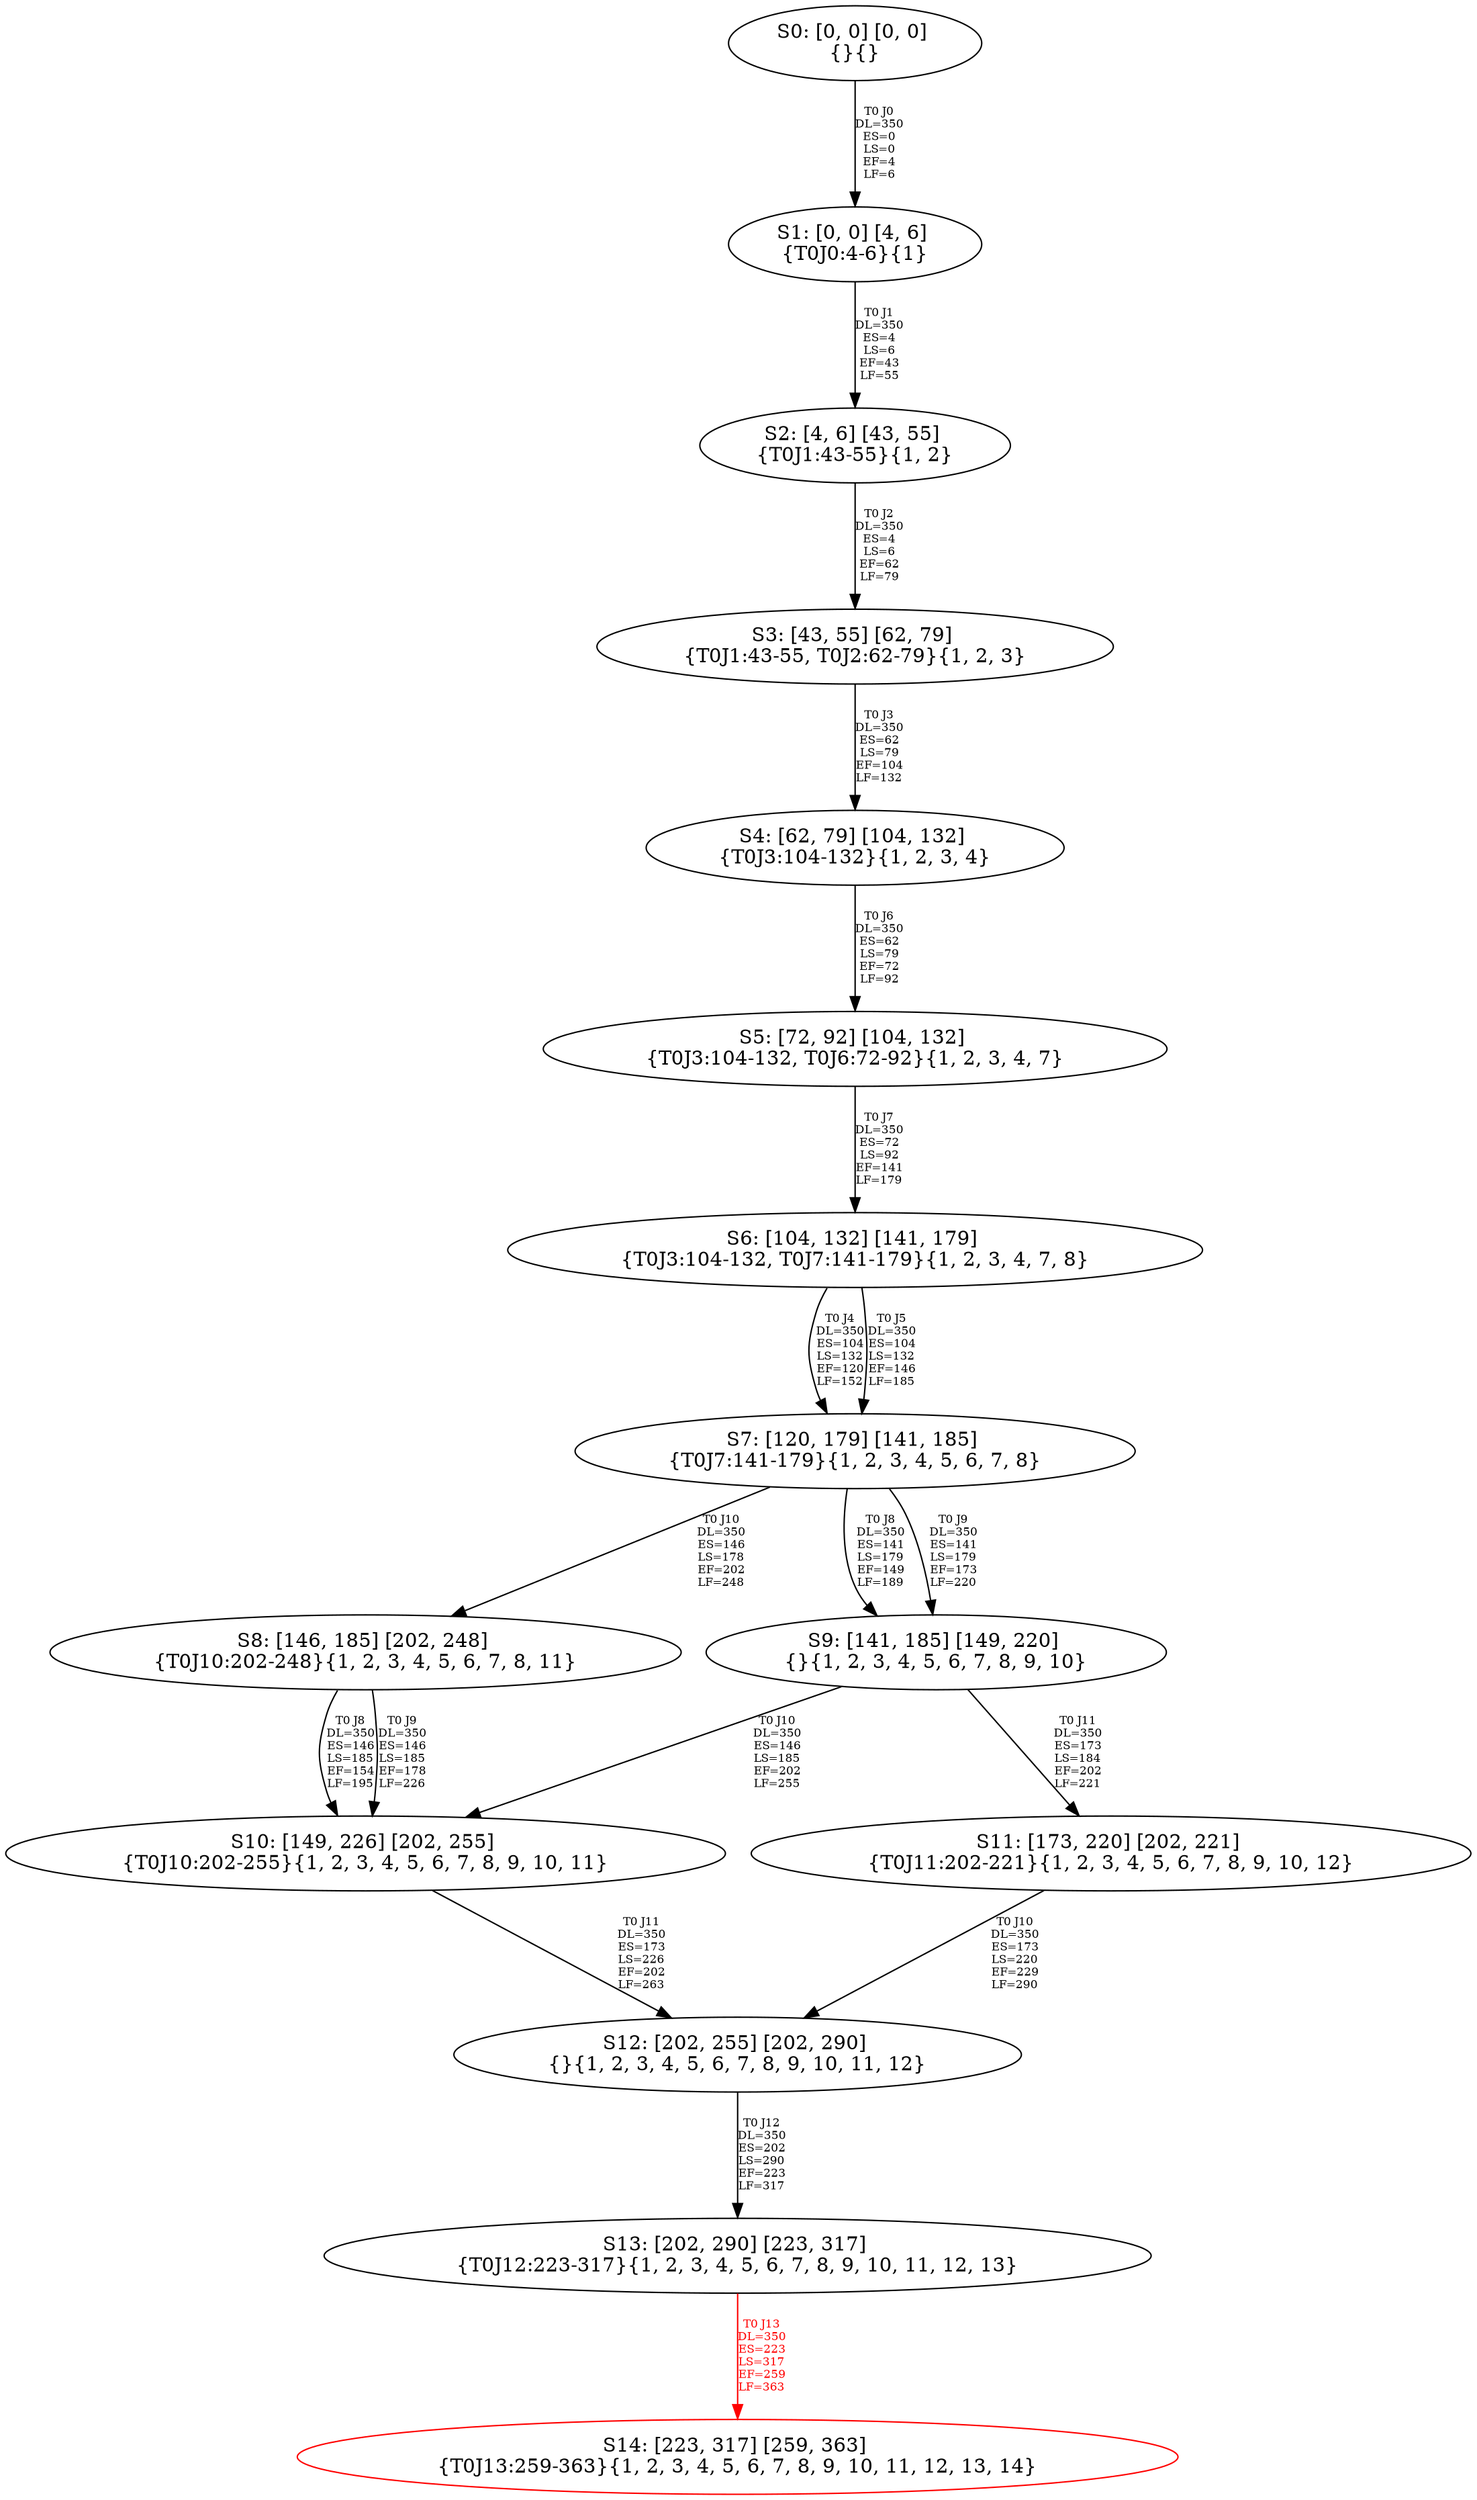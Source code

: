 digraph {
	S0[label="S0: [0, 0] [0, 0] \n{}{}"];
	S1[label="S1: [0, 0] [4, 6] \n{T0J0:4-6}{1}"];
	S2[label="S2: [4, 6] [43, 55] \n{T0J1:43-55}{1, 2}"];
	S3[label="S3: [43, 55] [62, 79] \n{T0J1:43-55, T0J2:62-79}{1, 2, 3}"];
	S4[label="S4: [62, 79] [104, 132] \n{T0J3:104-132}{1, 2, 3, 4}"];
	S5[label="S5: [72, 92] [104, 132] \n{T0J3:104-132, T0J6:72-92}{1, 2, 3, 4, 7}"];
	S6[label="S6: [104, 132] [141, 179] \n{T0J3:104-132, T0J7:141-179}{1, 2, 3, 4, 7, 8}"];
	S7[label="S7: [120, 179] [141, 185] \n{T0J7:141-179}{1, 2, 3, 4, 5, 6, 7, 8}"];
	S8[label="S8: [146, 185] [202, 248] \n{T0J10:202-248}{1, 2, 3, 4, 5, 6, 7, 8, 11}"];
	S9[label="S9: [141, 185] [149, 220] \n{}{1, 2, 3, 4, 5, 6, 7, 8, 9, 10}"];
	S10[label="S10: [149, 226] [202, 255] \n{T0J10:202-255}{1, 2, 3, 4, 5, 6, 7, 8, 9, 10, 11}"];
	S11[label="S11: [173, 220] [202, 221] \n{T0J11:202-221}{1, 2, 3, 4, 5, 6, 7, 8, 9, 10, 12}"];
	S12[label="S12: [202, 255] [202, 290] \n{}{1, 2, 3, 4, 5, 6, 7, 8, 9, 10, 11, 12}"];
	S13[label="S13: [202, 290] [223, 317] \n{T0J12:223-317}{1, 2, 3, 4, 5, 6, 7, 8, 9, 10, 11, 12, 13}"];
	S14[label="S14: [223, 317] [259, 363] \n{T0J13:259-363}{1, 2, 3, 4, 5, 6, 7, 8, 9, 10, 11, 12, 13, 14}"];
	S0 -> S1[label="T0 J0\nDL=350\nES=0\nLS=0\nEF=4\nLF=6",fontsize=8];
	S1 -> S2[label="T0 J1\nDL=350\nES=4\nLS=6\nEF=43\nLF=55",fontsize=8];
	S2 -> S3[label="T0 J2\nDL=350\nES=4\nLS=6\nEF=62\nLF=79",fontsize=8];
	S3 -> S4[label="T0 J3\nDL=350\nES=62\nLS=79\nEF=104\nLF=132",fontsize=8];
	S4 -> S5[label="T0 J6\nDL=350\nES=62\nLS=79\nEF=72\nLF=92",fontsize=8];
	S5 -> S6[label="T0 J7\nDL=350\nES=72\nLS=92\nEF=141\nLF=179",fontsize=8];
	S6 -> S7[label="T0 J4\nDL=350\nES=104\nLS=132\nEF=120\nLF=152",fontsize=8];
	S6 -> S7[label="T0 J5\nDL=350\nES=104\nLS=132\nEF=146\nLF=185",fontsize=8];
	S7 -> S9[label="T0 J8\nDL=350\nES=141\nLS=179\nEF=149\nLF=189",fontsize=8];
	S7 -> S9[label="T0 J9\nDL=350\nES=141\nLS=179\nEF=173\nLF=220",fontsize=8];
	S7 -> S8[label="T0 J10\nDL=350\nES=146\nLS=178\nEF=202\nLF=248",fontsize=8];
	S8 -> S10[label="T0 J8\nDL=350\nES=146\nLS=185\nEF=154\nLF=195",fontsize=8];
	S8 -> S10[label="T0 J9\nDL=350\nES=146\nLS=185\nEF=178\nLF=226",fontsize=8];
	S9 -> S10[label="T0 J10\nDL=350\nES=146\nLS=185\nEF=202\nLF=255",fontsize=8];
	S9 -> S11[label="T0 J11\nDL=350\nES=173\nLS=184\nEF=202\nLF=221",fontsize=8];
	S10 -> S12[label="T0 J11\nDL=350\nES=173\nLS=226\nEF=202\nLF=263",fontsize=8];
	S11 -> S12[label="T0 J10\nDL=350\nES=173\nLS=220\nEF=229\nLF=290",fontsize=8];
	S12 -> S13[label="T0 J12\nDL=350\nES=202\nLS=290\nEF=223\nLF=317",fontsize=8];
	S13 -> S14[label="T0 J13\nDL=350\nES=223\nLS=317\nEF=259\nLF=363",color=Red,fontcolor=Red,fontsize=8];
S14[color=Red];
}
